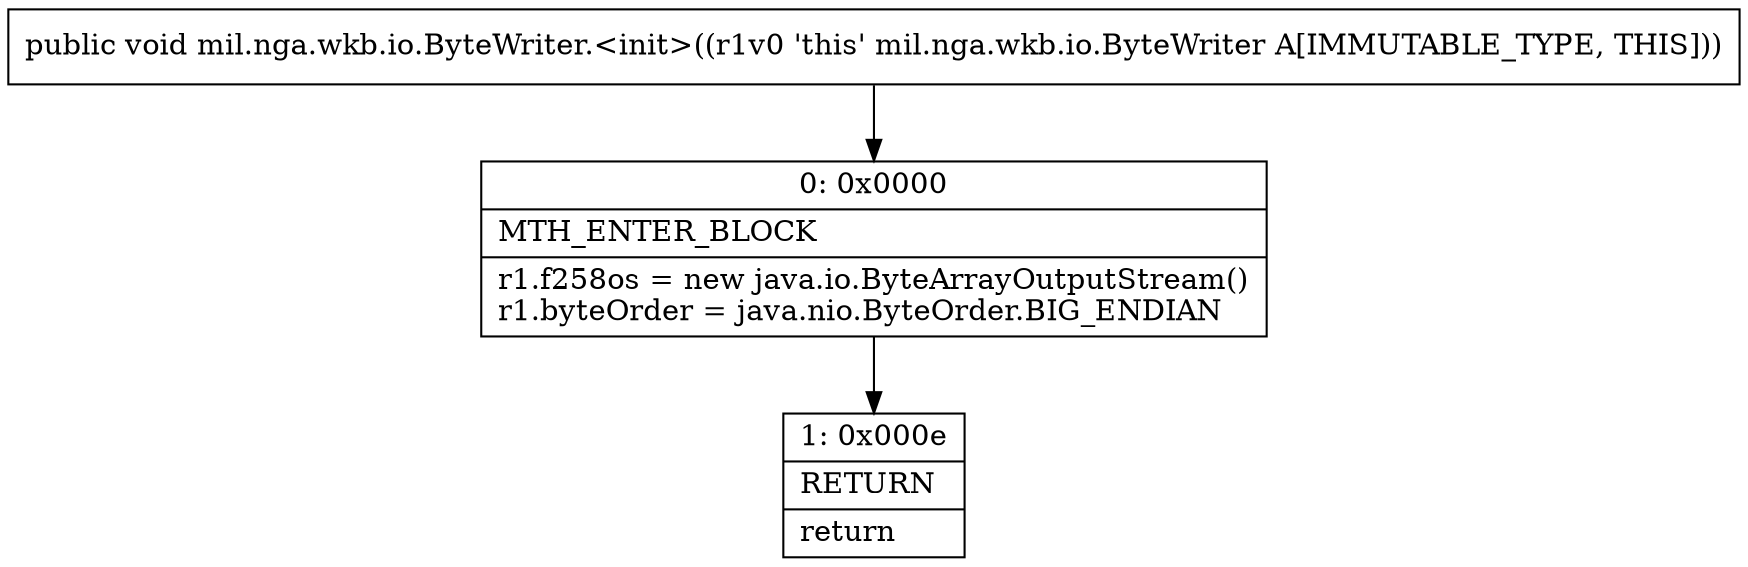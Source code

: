 digraph "CFG formil.nga.wkb.io.ByteWriter.\<init\>()V" {
Node_0 [shape=record,label="{0\:\ 0x0000|MTH_ENTER_BLOCK\l|r1.f258os = new java.io.ByteArrayOutputStream()\lr1.byteOrder = java.nio.ByteOrder.BIG_ENDIAN\l}"];
Node_1 [shape=record,label="{1\:\ 0x000e|RETURN\l|return\l}"];
MethodNode[shape=record,label="{public void mil.nga.wkb.io.ByteWriter.\<init\>((r1v0 'this' mil.nga.wkb.io.ByteWriter A[IMMUTABLE_TYPE, THIS])) }"];
MethodNode -> Node_0;
Node_0 -> Node_1;
}

